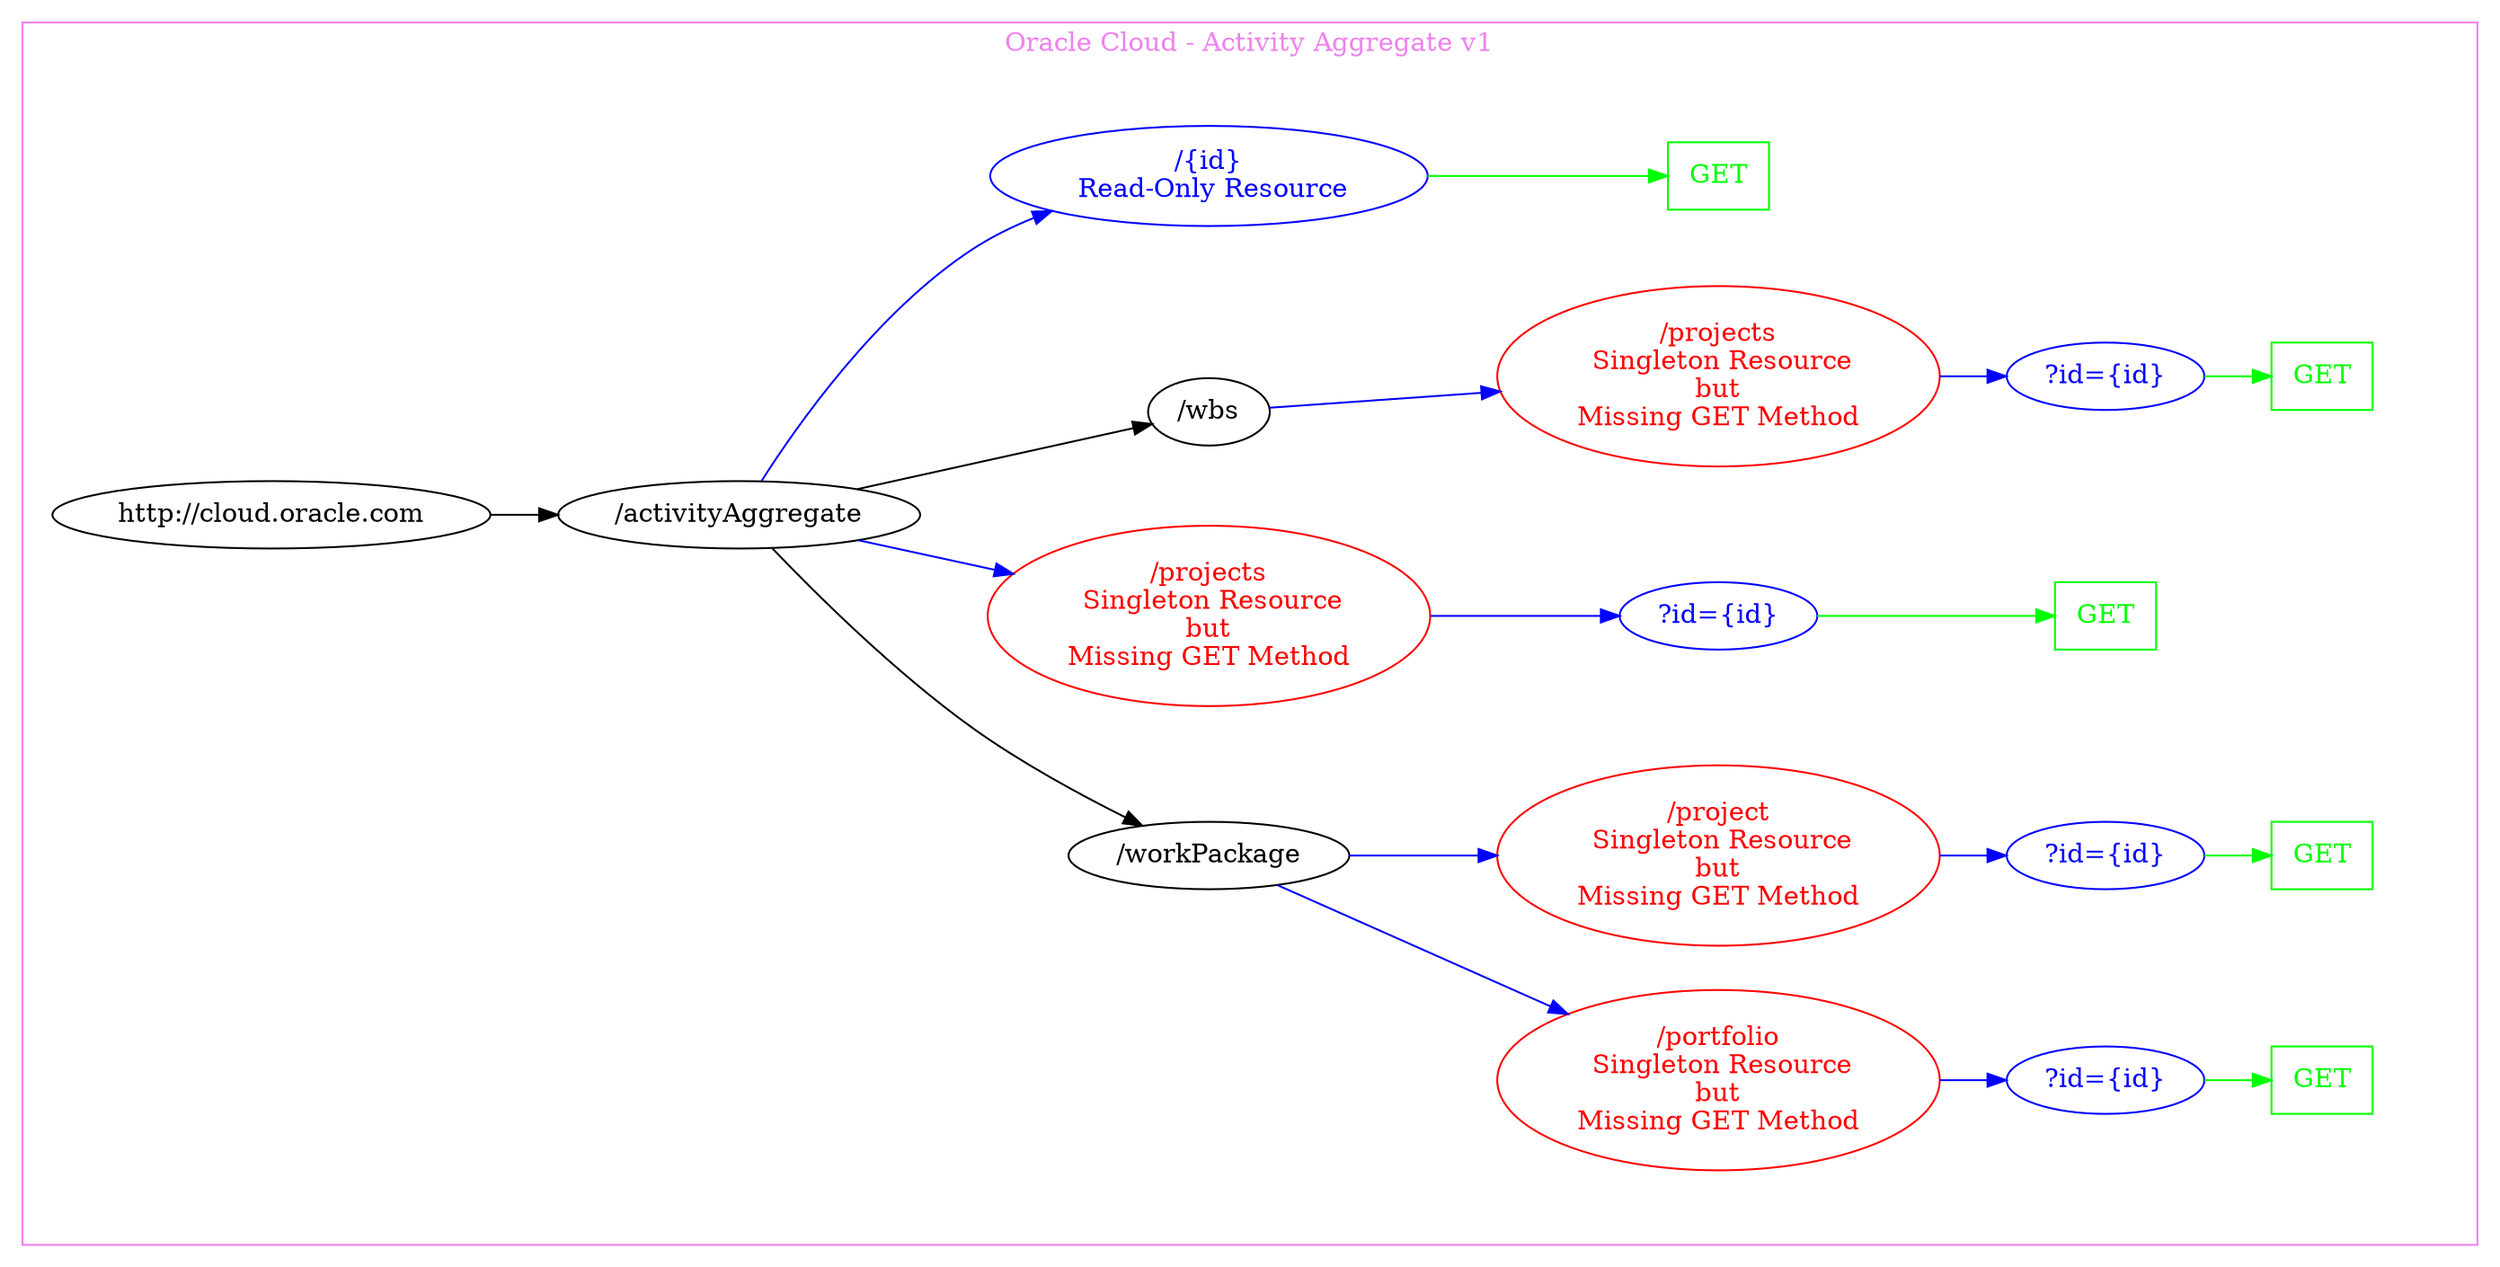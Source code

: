 digraph Cloud_Computing_REST_API {
rankdir="LR";
subgraph cluster_0 {
label="Oracle Cloud - Activity Aggregate v1"
color=violet
fontcolor=violet
subgraph cluster_1 {
label=""
color=white
fontcolor=white
node1 [label="http://cloud.oracle.com", shape="ellipse", color="black", fontcolor="black"]
node1 -> node2 [color="black", fontcolor="black"]
subgraph cluster_2 {
label=""
color=white
fontcolor=white
node2 [label="/activityAggregate", shape="ellipse", color="black", fontcolor="black"]
node2 -> node3 [color="black", fontcolor="black"]
subgraph cluster_3 {
label=""
color=white
fontcolor=white
node3 [label="/workPackage", shape="ellipse", color="black", fontcolor="black"]
node3 -> node4 [color="blue", fontcolor="blue"]
subgraph cluster_4 {
label=""
color=white
fontcolor=white
node4 [label="/portfolio\n Singleton Resource\nbut\nMissing GET Method", shape="ellipse", color="red", fontcolor="red"]
node4 -> node5 [color="blue", fontcolor="blue"]
subgraph cluster_5 {
label=""
color=white
fontcolor=white
node5 [label="?id={id}", shape="ellipse", color="blue", fontcolor="blue"]
node5 -> node6 [color="green", fontcolor="green"]
subgraph cluster_6 {
label=""
color=white
fontcolor=white
node6 [label="GET", shape="box", color="green", fontcolor="green"]
}
}
}
node3 -> node7 [color="blue", fontcolor="blue"]
subgraph cluster_7 {
label=""
color=white
fontcolor=white
node7 [label="/project\n Singleton Resource\nbut\nMissing GET Method", shape="ellipse", color="red", fontcolor="red"]
node7 -> node8 [color="blue", fontcolor="blue"]
subgraph cluster_8 {
label=""
color=white
fontcolor=white
node8 [label="?id={id}", shape="ellipse", color="blue", fontcolor="blue"]
node8 -> node9 [color="green", fontcolor="green"]
subgraph cluster_9 {
label=""
color=white
fontcolor=white
node9 [label="GET", shape="box", color="green", fontcolor="green"]
}
}
}
}
node2 -> node10 [color="blue", fontcolor="blue"]
subgraph cluster_10 {
label=""
color=white
fontcolor=white
node10 [label="/projects\n Singleton Resource\nbut\nMissing GET Method", shape="ellipse", color="red", fontcolor="red"]
node10 -> node11 [color="blue", fontcolor="blue"]
subgraph cluster_11 {
label=""
color=white
fontcolor=white
node11 [label="?id={id}", shape="ellipse", color="blue", fontcolor="blue"]
node11 -> node12 [color="green", fontcolor="green"]
subgraph cluster_12 {
label=""
color=white
fontcolor=white
node12 [label="GET", shape="box", color="green", fontcolor="green"]
}
}
}
node2 -> node13 [color="black", fontcolor="black"]
subgraph cluster_13 {
label=""
color=white
fontcolor=white
node13 [label="/wbs", shape="ellipse", color="black", fontcolor="black"]
node13 -> node14 [color="blue", fontcolor="blue"]
subgraph cluster_14 {
label=""
color=white
fontcolor=white
node14 [label="/projects\n Singleton Resource\nbut\nMissing GET Method", shape="ellipse", color="red", fontcolor="red"]
node14 -> node15 [color="blue", fontcolor="blue"]
subgraph cluster_15 {
label=""
color=white
fontcolor=white
node15 [label="?id={id}", shape="ellipse", color="blue", fontcolor="blue"]
node15 -> node16 [color="green", fontcolor="green"]
subgraph cluster_16 {
label=""
color=white
fontcolor=white
node16 [label="GET", shape="box", color="green", fontcolor="green"]
}
}
}
}
node2 -> node17 [color="blue", fontcolor="blue"]
subgraph cluster_17 {
label=""
color=white
fontcolor=white
node17 [label="/{id}\n Read-Only Resource", shape="ellipse", color="blue", fontcolor="blue"]
node17 -> node18 [color="green", fontcolor="green"]
subgraph cluster_18 {
label=""
color=white
fontcolor=white
node18 [label="GET", shape="box", color="green", fontcolor="green"]
}
}
}
}
}
}
